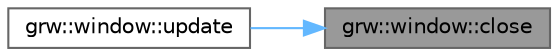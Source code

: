 digraph "grw::window::close"
{
 // LATEX_PDF_SIZE
  bgcolor="transparent";
  edge [fontname=Helvetica,fontsize=10,labelfontname=Helvetica,labelfontsize=10];
  node [fontname=Helvetica,fontsize=10,shape=box,height=0.2,width=0.4];
  rankdir="RL";
  Node1 [label="grw::window::close",height=0.2,width=0.4,color="gray40", fillcolor="grey60", style="filled", fontcolor="black",tooltip="Close the window."];
  Node1 -> Node2 [dir="back",color="steelblue1",style="solid"];
  Node2 [label="grw::window::update",height=0.2,width=0.4,color="grey40", fillcolor="white", style="filled",URL="$classgrw_1_1window.html#a6078e11da8eb9c4ba4f9044b8694d87c",tooltip="Update the window."];
}
